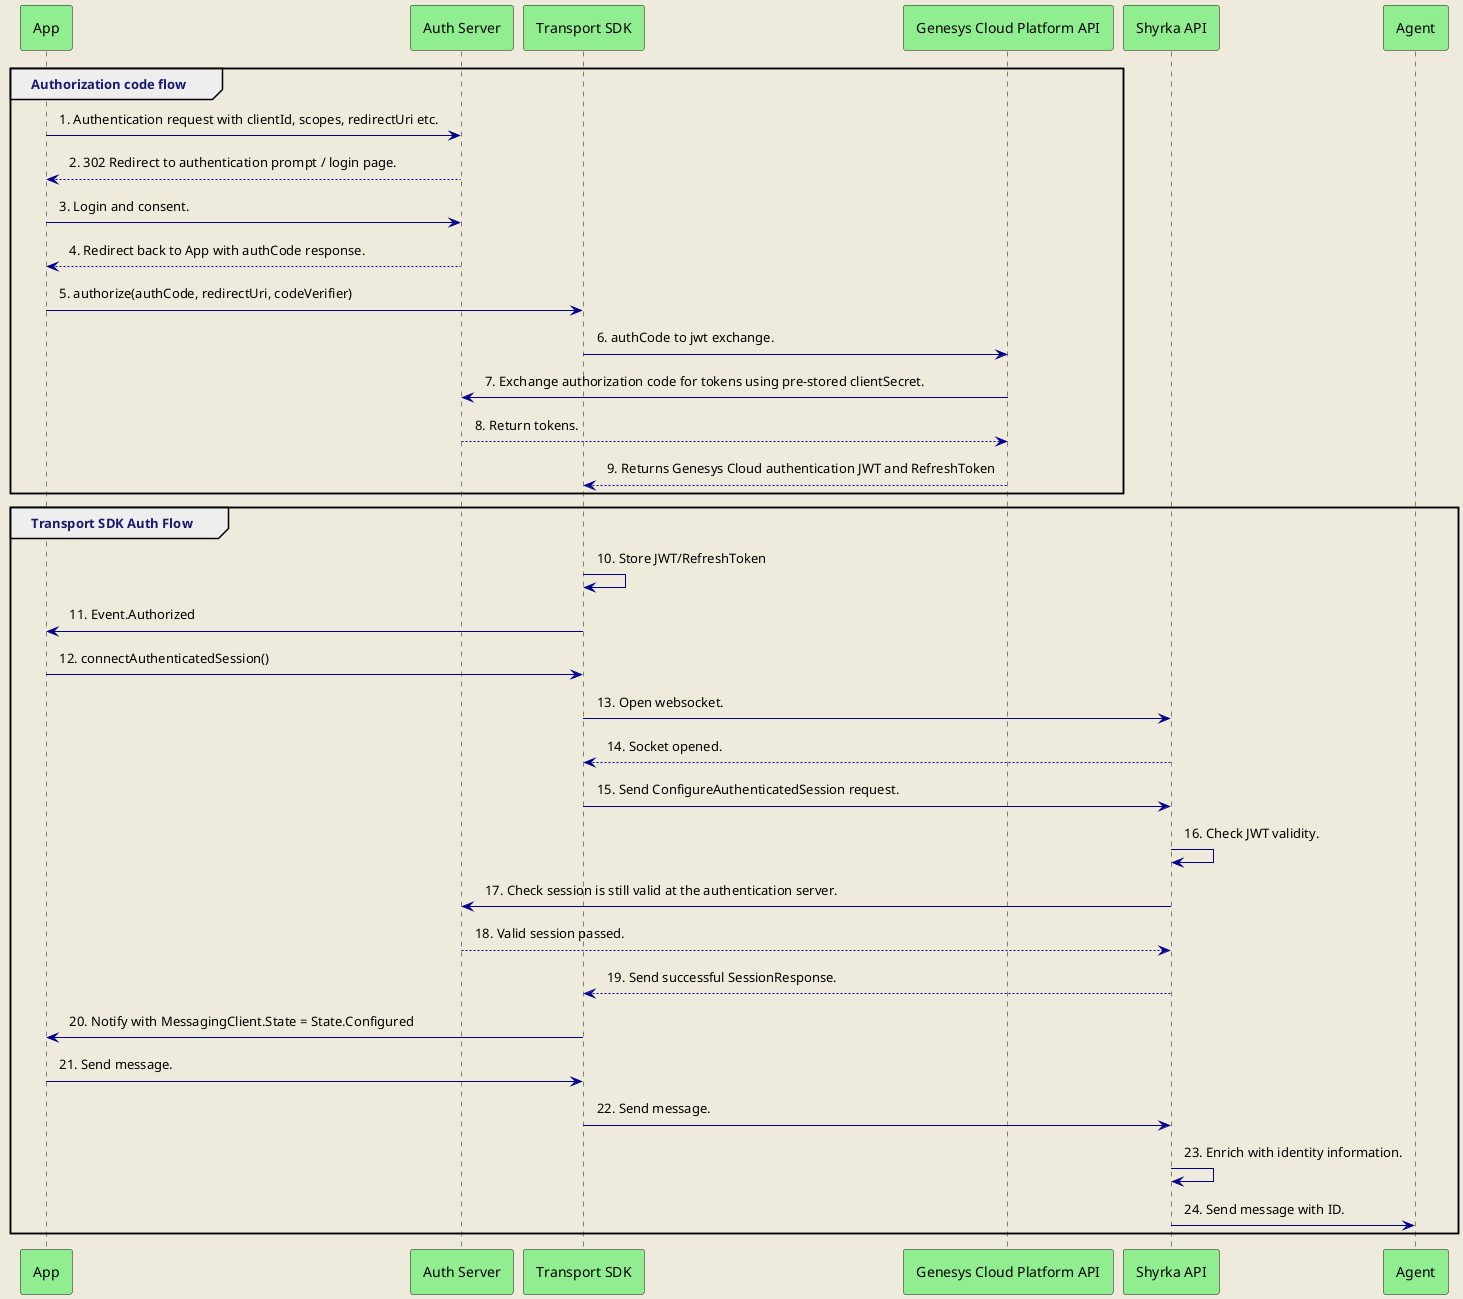 @startuml
skinparam {
        ArrowColor darkBlue
        backgroundColor #EEEBDC
        NoteBackgroundColor #lightyellow
        NoteBorderColor gray
        sequenceGroupHeaderFontColor midnightblue
        padding 6
}

participant App #lightGreen
participant "Auth Server" #lightGreen
participant "Transport SDK" #lightGreen
participant "Genesys Cloud Platform API" #lightGreen
participant "Shyrka API" #lightGreen
participant Agent #lightGreen

group Authorization code flow
    App -> "Auth Server" : 1. Authentication request with clientId, scopes, redirectUri etc.
    "Auth Server" --> App : 2. 302 Redirect to authentication prompt / login page.
    App -> "Auth Server" : 3. Login and consent.
    "Auth Server" --> App : 4. Redirect back to App with authCode response.
    App -> "Transport SDK" : 5. authorize(authCode, redirectUri, codeVerifier)
    "Transport SDK" -> "Genesys Cloud Platform API" : 6. authCode to jwt exchange.
    "Genesys Cloud Platform API" -> "Auth Server" : 7. Exchange authorization code for tokens using pre-stored clientSecret.
    "Auth Server" --> "Genesys Cloud Platform API" : 8. Return tokens.
    "Genesys Cloud Platform API" --> "Transport SDK" : 9. Returns Genesys Cloud authentication JWT and RefreshToken
end

group Transport SDK Auth Flow
    "Transport SDK" -> "Transport SDK" : 10. Store JWT/RefreshToken
    "Transport SDK" -> App : 11. Event.Authorized
    App -> "Transport SDK" : 12. connectAuthenticatedSession()
    "Transport SDK" -> "Shyrka API" : 13. Open websocket.
    "Shyrka API" --> "Transport SDK" : 14. Socket opened.
    "Transport SDK" -> "Shyrka API" : 15. Send ConfigureAuthenticatedSession request.
    "Shyrka API" -> "Shyrka API" : 16. Check JWT validity.
    "Shyrka API" -> "Auth Server" : 17. Check session is still valid at the authentication server.
    "Auth Server" --> "Shyrka API" : 18. Valid session passed.
    "Shyrka API" --> "Transport SDK" : 19. Send successful SessionResponse.
    "Transport SDK" -> App : 20. Notify with MessagingClient.State = State.Configured
    App -> "Transport SDK" : 21. Send message.
    "Transport SDK" -> "Shyrka API" : 22. Send message.
    "Shyrka API" -> "Shyrka API" : 23. Enrich with identity information.
    "Shyrka API" -> Agent : 24. Send message with ID.
end


@enduml
